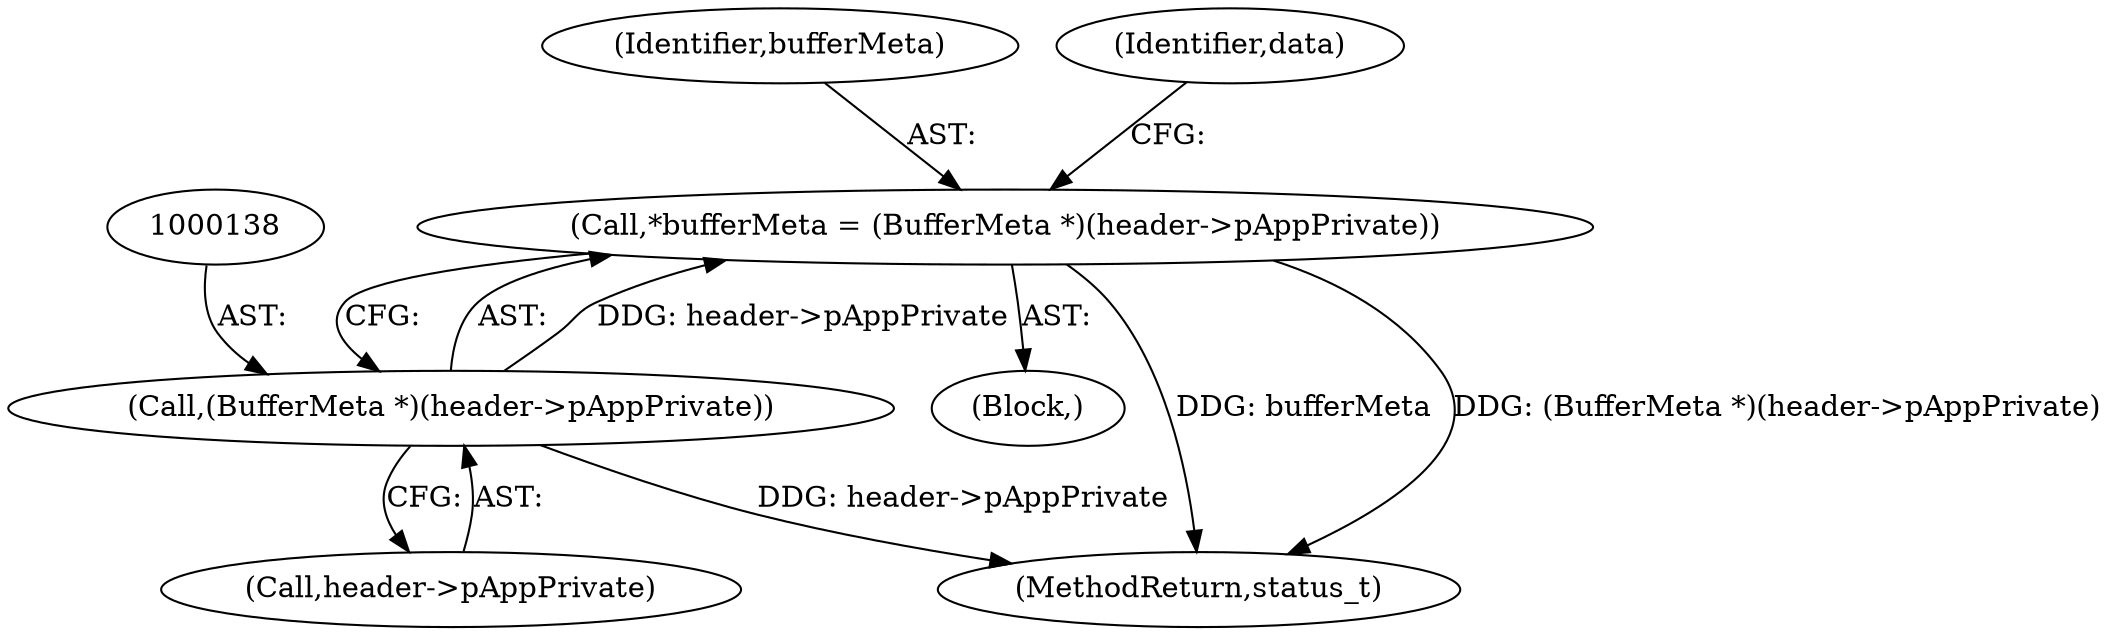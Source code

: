 digraph "0_Android_0f177948ae2640bfe4d70f8e4248e106406b3b0a_17@pointer" {
"1000135" [label="(Call,*bufferMeta = (BufferMeta *)(header->pAppPrivate))"];
"1000137" [label="(Call,(BufferMeta *)(header->pAppPrivate))"];
"1000136" [label="(Identifier,bufferMeta)"];
"1000139" [label="(Call,header->pAppPrivate)"];
"1000137" [label="(Call,(BufferMeta *)(header->pAppPrivate))"];
"1000144" [label="(Identifier,data)"];
"1000106" [label="(Block,)"];
"1000222" [label="(MethodReturn,status_t)"];
"1000135" [label="(Call,*bufferMeta = (BufferMeta *)(header->pAppPrivate))"];
"1000135" -> "1000106"  [label="AST: "];
"1000135" -> "1000137"  [label="CFG: "];
"1000136" -> "1000135"  [label="AST: "];
"1000137" -> "1000135"  [label="AST: "];
"1000144" -> "1000135"  [label="CFG: "];
"1000135" -> "1000222"  [label="DDG: bufferMeta"];
"1000135" -> "1000222"  [label="DDG: (BufferMeta *)(header->pAppPrivate)"];
"1000137" -> "1000135"  [label="DDG: header->pAppPrivate"];
"1000137" -> "1000139"  [label="CFG: "];
"1000138" -> "1000137"  [label="AST: "];
"1000139" -> "1000137"  [label="AST: "];
"1000137" -> "1000222"  [label="DDG: header->pAppPrivate"];
}
